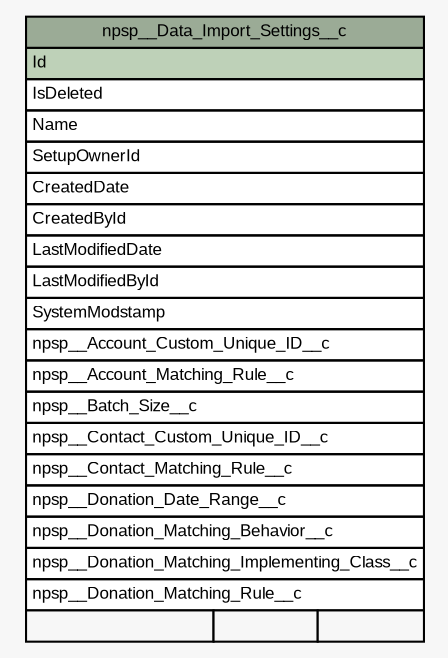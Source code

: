 // dot 2.40.1 on Mac OS X 10.12.6
// SchemaSpy rev 590
digraph "npsp__Data_Import_Settings__c" {
  graph [
    rankdir="RL"
    bgcolor="#f7f7f7"
    nodesep="0.18"
    ranksep="0.46"
    fontname="Arial"
    fontsize="8"
  ];
  node [
    fontname="Arial"
    fontsize="8"
    shape="plaintext"
  ];
  edge [
    arrowsize="0.8"
  ];
  "npsp__Data_Import_Settings__c" [
    label=<
    <TABLE BORDER="0" CELLBORDER="1" CELLSPACING="0" BGCOLOR="#ffffff">
      <TR><TD COLSPAN="3" BGCOLOR="#9bab96" ALIGN="CENTER">npsp__Data_Import_Settings__c</TD></TR>
      <TR><TD PORT="Id" COLSPAN="3" BGCOLOR="#bed1b8" ALIGN="LEFT">Id</TD></TR>
      <TR><TD PORT="IsDeleted" COLSPAN="3" ALIGN="LEFT">IsDeleted</TD></TR>
      <TR><TD PORT="Name" COLSPAN="3" ALIGN="LEFT">Name</TD></TR>
      <TR><TD PORT="SetupOwnerId" COLSPAN="3" ALIGN="LEFT">SetupOwnerId</TD></TR>
      <TR><TD PORT="CreatedDate" COLSPAN="3" ALIGN="LEFT">CreatedDate</TD></TR>
      <TR><TD PORT="CreatedById" COLSPAN="3" ALIGN="LEFT">CreatedById</TD></TR>
      <TR><TD PORT="LastModifiedDate" COLSPAN="3" ALIGN="LEFT">LastModifiedDate</TD></TR>
      <TR><TD PORT="LastModifiedById" COLSPAN="3" ALIGN="LEFT">LastModifiedById</TD></TR>
      <TR><TD PORT="SystemModstamp" COLSPAN="3" ALIGN="LEFT">SystemModstamp</TD></TR>
      <TR><TD PORT="npsp__Account_Custom_Unique_ID__c" COLSPAN="3" ALIGN="LEFT">npsp__Account_Custom_Unique_ID__c</TD></TR>
      <TR><TD PORT="npsp__Account_Matching_Rule__c" COLSPAN="3" ALIGN="LEFT">npsp__Account_Matching_Rule__c</TD></TR>
      <TR><TD PORT="npsp__Batch_Size__c" COLSPAN="3" ALIGN="LEFT">npsp__Batch_Size__c</TD></TR>
      <TR><TD PORT="npsp__Contact_Custom_Unique_ID__c" COLSPAN="3" ALIGN="LEFT">npsp__Contact_Custom_Unique_ID__c</TD></TR>
      <TR><TD PORT="npsp__Contact_Matching_Rule__c" COLSPAN="3" ALIGN="LEFT">npsp__Contact_Matching_Rule__c</TD></TR>
      <TR><TD PORT="npsp__Donation_Date_Range__c" COLSPAN="3" ALIGN="LEFT">npsp__Donation_Date_Range__c</TD></TR>
      <TR><TD PORT="npsp__Donation_Matching_Behavior__c" COLSPAN="3" ALIGN="LEFT">npsp__Donation_Matching_Behavior__c</TD></TR>
      <TR><TD PORT="npsp__Donation_Matching_Implementing_Class__c" COLSPAN="3" ALIGN="LEFT">npsp__Donation_Matching_Implementing_Class__c</TD></TR>
      <TR><TD PORT="npsp__Donation_Matching_Rule__c" COLSPAN="3" ALIGN="LEFT">npsp__Donation_Matching_Rule__c</TD></TR>
      <TR><TD ALIGN="LEFT" BGCOLOR="#f7f7f7">  </TD><TD ALIGN="RIGHT" BGCOLOR="#f7f7f7">  </TD><TD ALIGN="RIGHT" BGCOLOR="#f7f7f7">  </TD></TR>
    </TABLE>>
    URL="tables/npsp__Data_Import_Settings__c.html"
    tooltip="npsp__Data_Import_Settings__c"
  ];
}
